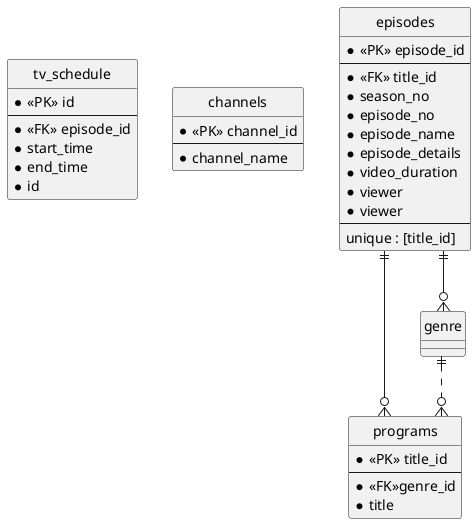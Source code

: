  @startuml test
 hide circle
 skinparam linetype ortho

 entity tv_schedule {
     * <<PK>> id
     --
     * <<FK>> episode_id
    '  * viewer
     * start_time
     * end_time
     * id
 }
'  entity tv_schedule {
'      * <<PK>> id
'      --
'      * <<FK>> episode_id
'      * viewer
'      * start_time
'      * end_time
'      * id
'  }

 entity channels {
     * <<PK>> channel_id
     --
     * channel_name
 }

 entity episodes {
    ' * 表示修飾子は必須属性を表します。 空白を1文字後ろに入れることで、強調{**}と解釈されることを防ぐと良いでしょう:
     * <<PK>> episode_id
     --
     * <<FK>> title_id
     * season_no
     * episode_no
     * episode_name
     * episode_details
     * video_duration
     * viewer
     * viewer
     --
     unique : [title_id]
 }

 entity programs {
     * <<PK>> title_id
     --
     * <<FK>>genre_id
     * title
 }


 episodes ||--o{ genre
 genre ||..o{ programs
 episodes ||--o{ programs
 @enduml